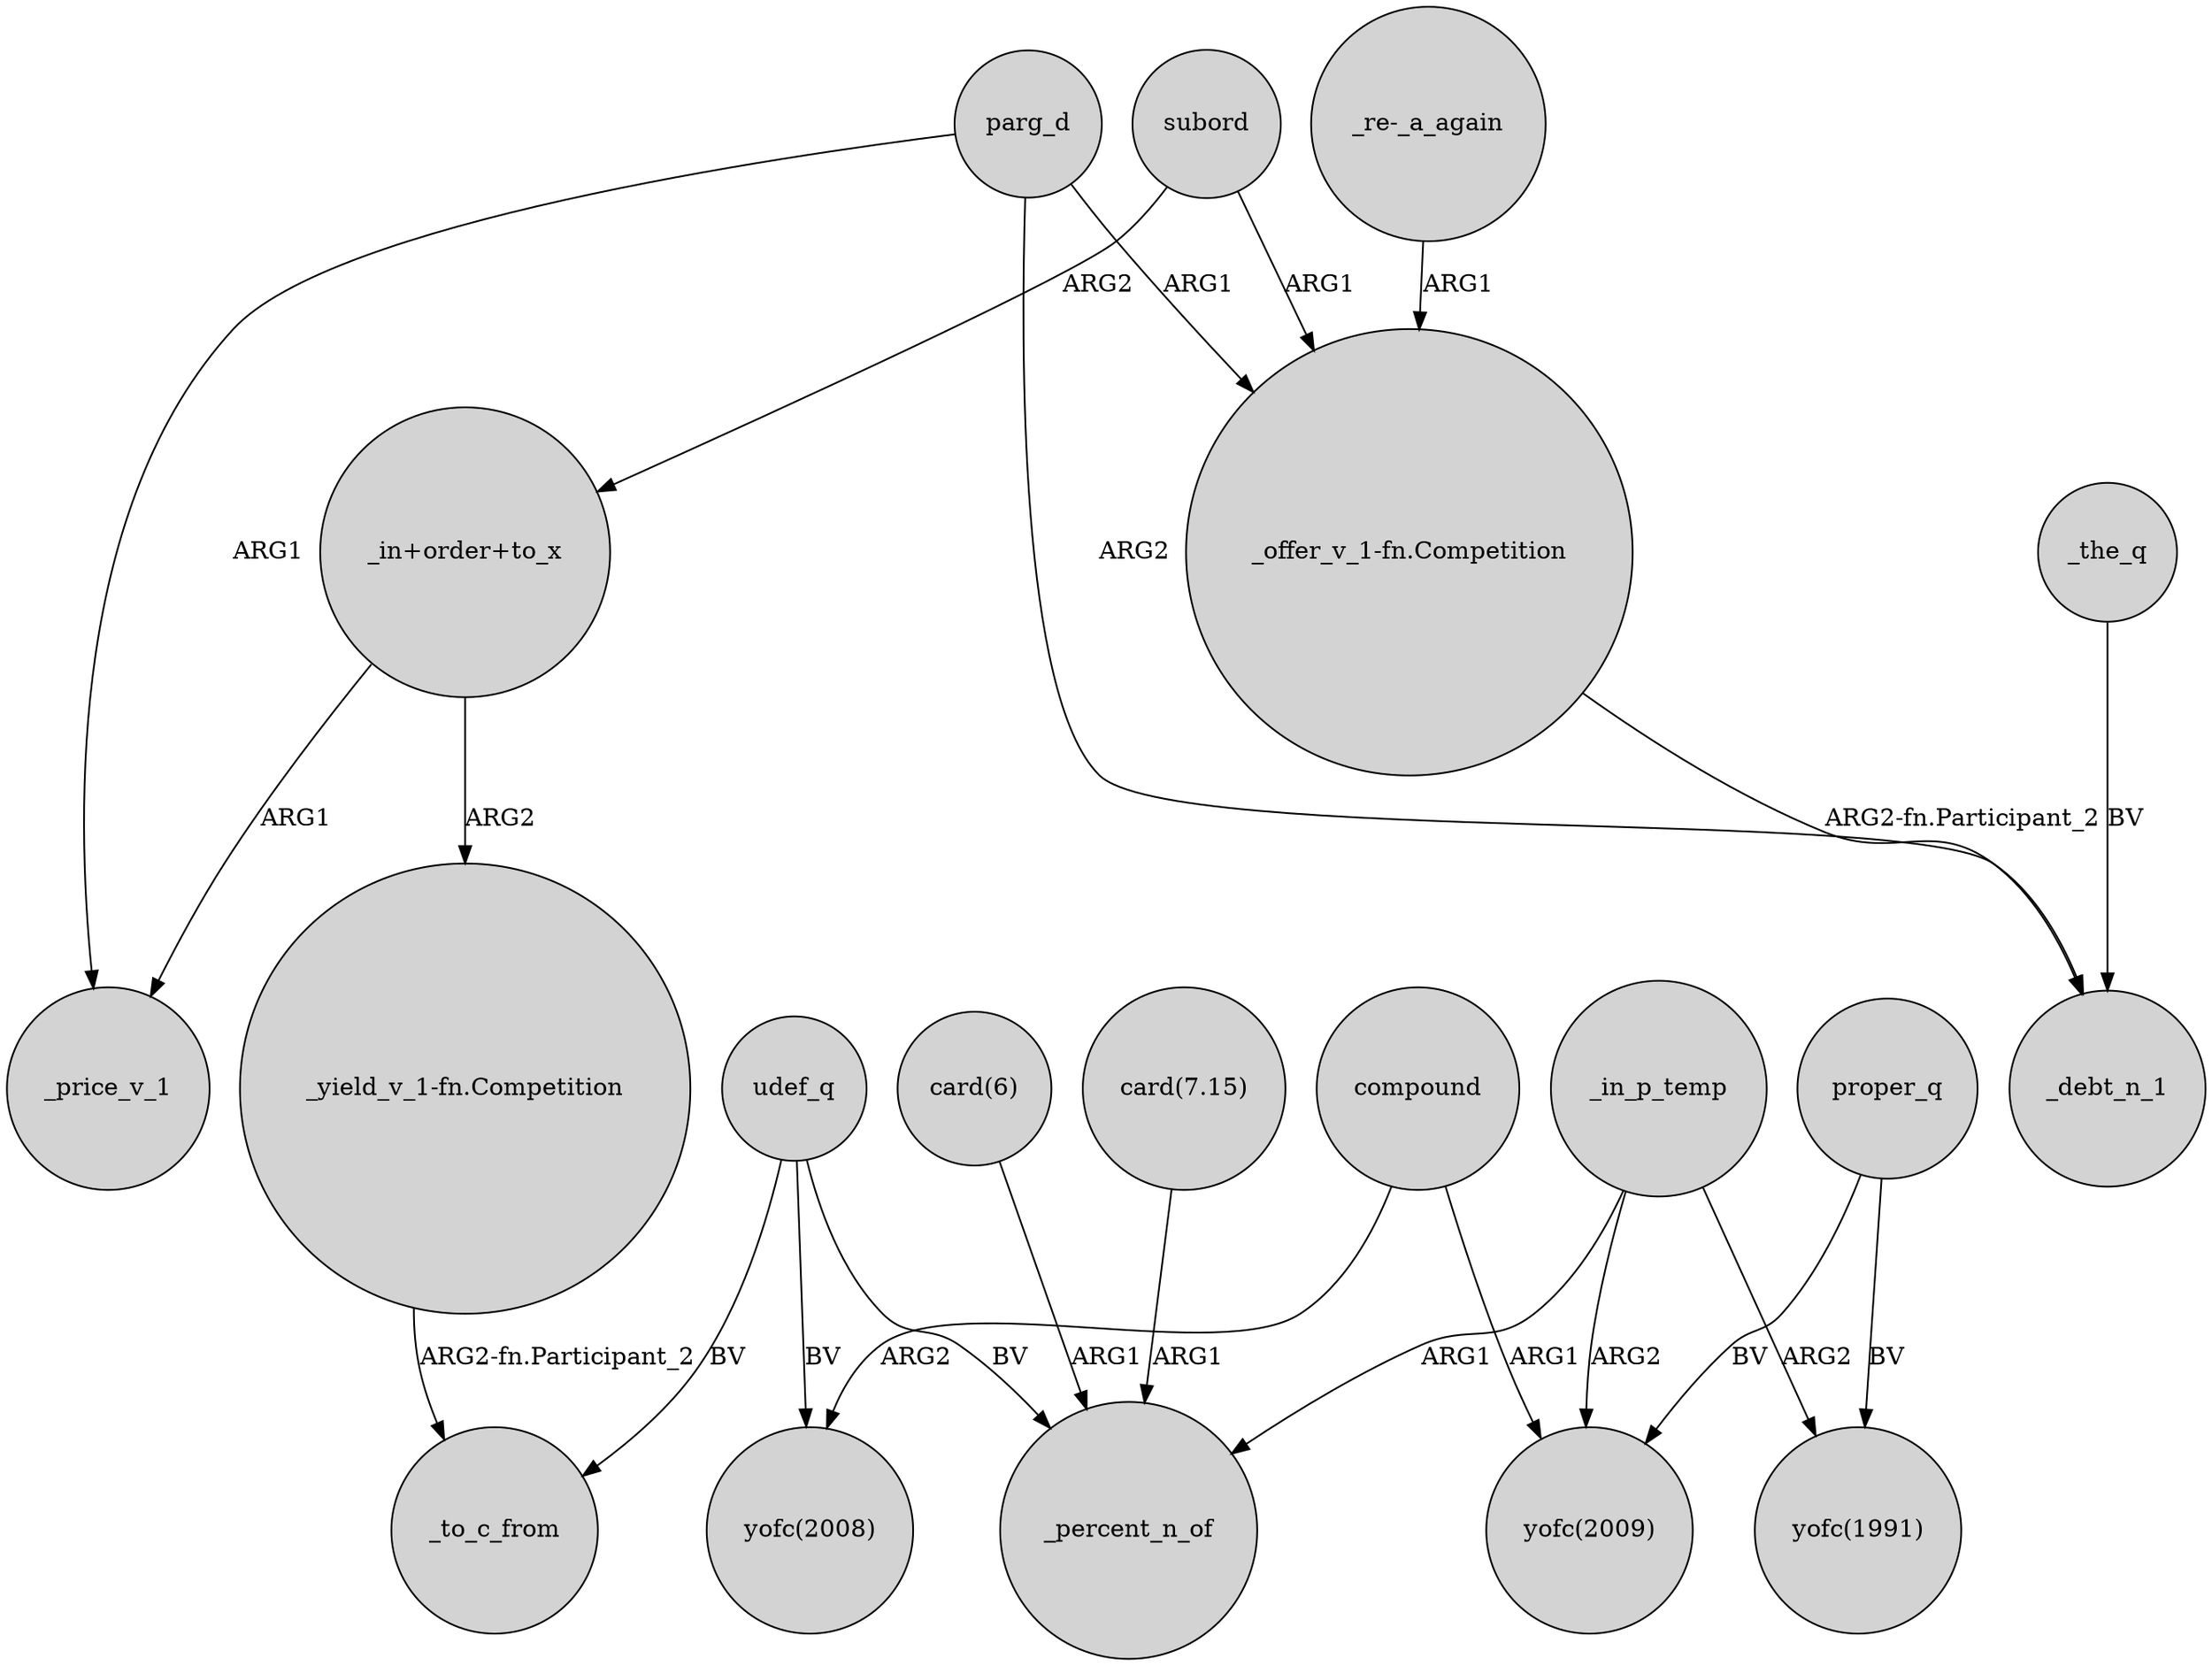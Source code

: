 digraph {
	node [shape=circle style=filled]
	parg_d -> _price_v_1 [label=ARG1]
	_in_p_temp -> "yofc(2009)" [label=ARG2]
	"_offer_v_1-fn.Competition" -> _debt_n_1 [label="ARG2-fn.Participant_2"]
	_in_p_temp -> "yofc(1991)" [label=ARG2]
	"_yield_v_1-fn.Competition" -> _to_c_from [label="ARG2-fn.Participant_2"]
	"_in+order+to_x" -> _price_v_1 [label=ARG1]
	parg_d -> "_offer_v_1-fn.Competition" [label=ARG1]
	"card(6)" -> _percent_n_of [label=ARG1]
	"_in+order+to_x" -> "_yield_v_1-fn.Competition" [label=ARG2]
	udef_q -> _percent_n_of [label=BV]
	subord -> "_offer_v_1-fn.Competition" [label=ARG1]
	proper_q -> "yofc(1991)" [label=BV]
	subord -> "_in+order+to_x" [label=ARG2]
	compound -> "yofc(2009)" [label=ARG1]
	_the_q -> _debt_n_1 [label=BV]
	proper_q -> "yofc(2009)" [label=BV]
	_in_p_temp -> _percent_n_of [label=ARG1]
	"card(7.15)" -> _percent_n_of [label=ARG1]
	parg_d -> _debt_n_1 [label=ARG2]
	"_re-_a_again" -> "_offer_v_1-fn.Competition" [label=ARG1]
	udef_q -> _to_c_from [label=BV]
	udef_q -> "yofc(2008)" [label=BV]
	compound -> "yofc(2008)" [label=ARG2]
}
